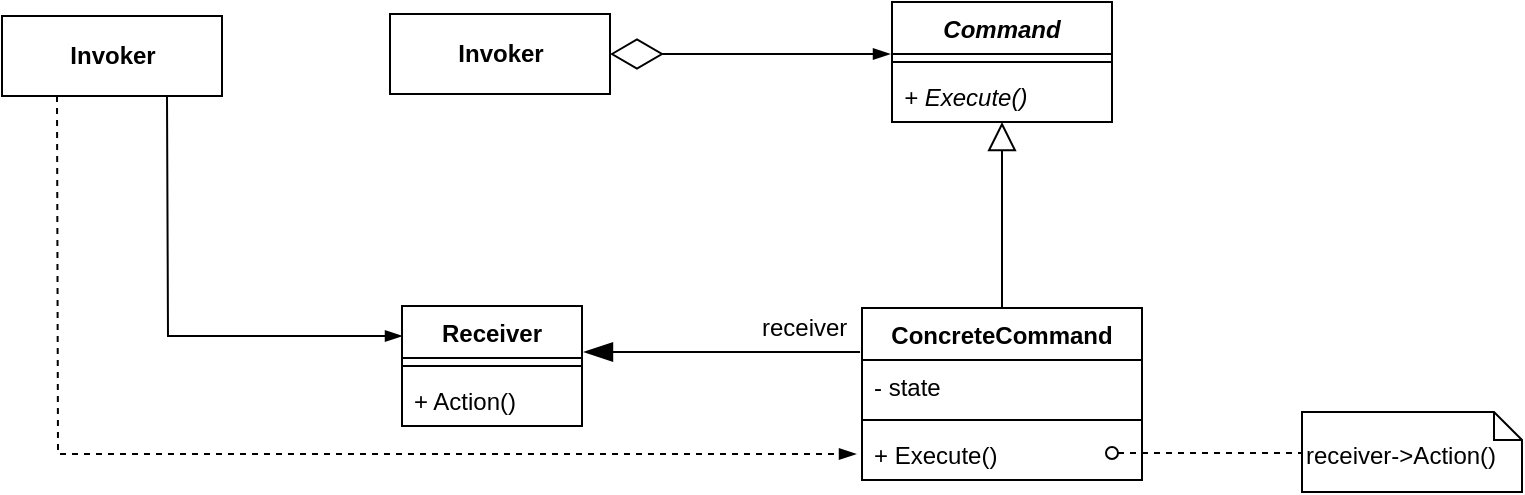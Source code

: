 <mxfile version="12.0.0" type="device" pages="1"><diagram id="bxR4yLjX8zE9Ck2vVnwT" name="Page-1"><mxGraphModel dx="1347" dy="774" grid="1" gridSize="10" guides="1" tooltips="1" connect="1" arrows="1" fold="1" page="1" pageScale="1" pageWidth="1654" pageHeight="1169" math="0" shadow="0"><root><mxCell id="0"/><mxCell id="1" parent="0"/><mxCell id="P4_tjuF_Fyv9hzRBsq0e-20" value="Command" style="swimlane;fontStyle=3;align=center;verticalAlign=top;childLayout=stackLayout;horizontal=1;startSize=26;horizontalStack=0;resizeParent=1;resizeParentMax=0;resizeLast=0;collapsible=1;marginBottom=0;" vertex="1" parent="1"><mxGeometry x="705" y="114" width="110" height="60" as="geometry"/></mxCell><mxCell id="P4_tjuF_Fyv9hzRBsq0e-22" value="" style="line;strokeWidth=1;fillColor=none;align=left;verticalAlign=middle;spacingTop=-1;spacingLeft=3;spacingRight=3;rotatable=0;labelPosition=right;points=[];portConstraint=eastwest;" vertex="1" parent="P4_tjuF_Fyv9hzRBsq0e-20"><mxGeometry y="26" width="110" height="8" as="geometry"/></mxCell><mxCell id="P4_tjuF_Fyv9hzRBsq0e-23" value="+ Execute()" style="text;strokeColor=none;fillColor=none;align=left;verticalAlign=top;spacingLeft=4;spacingRight=4;overflow=hidden;rotatable=0;points=[[0,0.5],[1,0.5]];portConstraint=eastwest;fontStyle=2" vertex="1" parent="P4_tjuF_Fyv9hzRBsq0e-20"><mxGeometry y="34" width="110" height="26" as="geometry"/></mxCell><mxCell id="P4_tjuF_Fyv9hzRBsq0e-30" value="&lt;b&gt;Invoker&lt;/b&gt;" style="html=1;strokeColor=#000000;" vertex="1" parent="1"><mxGeometry x="454" y="120" width="110" height="40" as="geometry"/></mxCell><mxCell id="P4_tjuF_Fyv9hzRBsq0e-36" value="" style="endArrow=blockThin;endFill=1;endSize=12;html=1;exitX=-0.007;exitY=-0.154;exitDx=0;exitDy=0;strokeColor=#000000;entryX=1.011;entryY=0.383;entryDx=0;entryDy=0;entryPerimeter=0;exitPerimeter=0;" edge="1" parent="1" source="P4_tjuF_Fyv9hzRBsq0e-75" target="P4_tjuF_Fyv9hzRBsq0e-68"><mxGeometry width="160" relative="1" as="geometry"><mxPoint x="624" y="490" as="sourcePoint"/><mxPoint x="700" y="134" as="targetPoint"/></mxGeometry></mxCell><mxCell id="P4_tjuF_Fyv9hzRBsq0e-53" value="" style="endArrow=block;endFill=0;endSize=12;html=1;rounded=0;exitX=0.5;exitY=0;exitDx=0;exitDy=0;" edge="1" parent="1"><mxGeometry width="160" relative="1" as="geometry"><mxPoint x="760" y="271" as="sourcePoint"/><mxPoint x="760" y="174" as="targetPoint"/></mxGeometry></mxCell><mxCell id="P4_tjuF_Fyv9hzRBsq0e-68" value="Receiver" style="swimlane;fontStyle=1;align=center;verticalAlign=top;childLayout=stackLayout;horizontal=1;startSize=26;horizontalStack=0;resizeParent=1;resizeParentMax=0;resizeLast=0;collapsible=1;marginBottom=0;" vertex="1" parent="1"><mxGeometry x="460" y="266" width="90" height="60" as="geometry"/></mxCell><mxCell id="P4_tjuF_Fyv9hzRBsq0e-69" value="" style="line;strokeWidth=1;fillColor=none;align=left;verticalAlign=middle;spacingTop=-1;spacingLeft=3;spacingRight=3;rotatable=0;labelPosition=right;points=[];portConstraint=eastwest;" vertex="1" parent="P4_tjuF_Fyv9hzRBsq0e-68"><mxGeometry y="26" width="90" height="8" as="geometry"/></mxCell><mxCell id="P4_tjuF_Fyv9hzRBsq0e-70" value="+ Action()" style="text;strokeColor=none;fillColor=none;align=left;verticalAlign=top;spacingLeft=4;spacingRight=4;overflow=hidden;rotatable=0;points=[[0,0.5],[1,0.5]];portConstraint=eastwest;fontStyle=0" vertex="1" parent="P4_tjuF_Fyv9hzRBsq0e-68"><mxGeometry y="34" width="90" height="26" as="geometry"/></mxCell><mxCell id="P4_tjuF_Fyv9hzRBsq0e-74" value="ConcreteCommand" style="swimlane;fontStyle=1;align=center;verticalAlign=top;childLayout=stackLayout;horizontal=1;startSize=26;horizontalStack=0;resizeParent=1;resizeParentMax=0;resizeLast=0;collapsible=1;marginBottom=0;strokeColor=#000000;" vertex="1" parent="1"><mxGeometry x="690" y="267" width="140" height="86" as="geometry"/></mxCell><mxCell id="P4_tjuF_Fyv9hzRBsq0e-75" value="- state" style="text;strokeColor=none;fillColor=none;align=left;verticalAlign=top;spacingLeft=4;spacingRight=4;overflow=hidden;rotatable=0;points=[[0,0.5],[1,0.5]];portConstraint=eastwest;" vertex="1" parent="P4_tjuF_Fyv9hzRBsq0e-74"><mxGeometry y="26" width="140" height="26" as="geometry"/></mxCell><mxCell id="P4_tjuF_Fyv9hzRBsq0e-76" value="" style="line;strokeWidth=1;fillColor=none;align=left;verticalAlign=middle;spacingTop=-1;spacingLeft=3;spacingRight=3;rotatable=0;labelPosition=right;points=[];portConstraint=eastwest;" vertex="1" parent="P4_tjuF_Fyv9hzRBsq0e-74"><mxGeometry y="52" width="140" height="8" as="geometry"/></mxCell><mxCell id="P4_tjuF_Fyv9hzRBsq0e-77" value="+ Execute()" style="text;strokeColor=none;fillColor=none;align=left;verticalAlign=top;spacingLeft=4;spacingRight=4;overflow=hidden;rotatable=0;points=[[0,0.5],[1,0.5]];portConstraint=eastwest;" vertex="1" parent="P4_tjuF_Fyv9hzRBsq0e-74"><mxGeometry y="60" width="140" height="26" as="geometry"/></mxCell><mxCell id="P4_tjuF_Fyv9hzRBsq0e-78" value="receiver" style="text;html=1;resizable=0;points=[];autosize=1;align=left;verticalAlign=top;spacingTop=-4;" vertex="1" parent="1"><mxGeometry x="638" y="267" width="60" height="20" as="geometry"/></mxCell><mxCell id="P4_tjuF_Fyv9hzRBsq0e-79" value="" style="endArrow=diamondThin;endFill=0;endSize=24;html=1;strokeColor=#000000;entryX=1;entryY=0.5;entryDx=0;entryDy=0;startArrow=blockThin;startFill=1;" edge="1" parent="1" target="P4_tjuF_Fyv9hzRBsq0e-30"><mxGeometry width="160" relative="1" as="geometry"><mxPoint x="704" y="140" as="sourcePoint"/><mxPoint x="614" y="380" as="targetPoint"/></mxGeometry></mxCell><mxCell id="P4_tjuF_Fyv9hzRBsq0e-81" style="edgeStyle=none;rounded=0;orthogonalLoop=1;jettySize=auto;html=1;exitX=0.75;exitY=1;exitDx=0;exitDy=0;entryX=0;entryY=0.25;entryDx=0;entryDy=0;startArrow=none;startFill=0;endArrow=blockThin;endFill=1;strokeColor=#000000;" edge="1" parent="1" source="P4_tjuF_Fyv9hzRBsq0e-80" target="P4_tjuF_Fyv9hzRBsq0e-68"><mxGeometry relative="1" as="geometry"><Array as="points"><mxPoint x="343" y="281"/></Array></mxGeometry></mxCell><mxCell id="P4_tjuF_Fyv9hzRBsq0e-82" style="edgeStyle=none;rounded=0;orthogonalLoop=1;jettySize=auto;html=1;exitX=0.25;exitY=1;exitDx=0;exitDy=0;startArrow=none;startFill=0;endArrow=blockThin;endFill=1;strokeColor=#000000;dashed=1;" edge="1" parent="1" source="P4_tjuF_Fyv9hzRBsq0e-80"><mxGeometry relative="1" as="geometry"><mxPoint x="687" y="340" as="targetPoint"/><Array as="points"><mxPoint x="288" y="340"/></Array></mxGeometry></mxCell><mxCell id="P4_tjuF_Fyv9hzRBsq0e-80" value="&lt;b&gt;Invoker&lt;/b&gt;" style="html=1;strokeColor=#000000;" vertex="1" parent="1"><mxGeometry x="260" y="121" width="110" height="40" as="geometry"/></mxCell><mxCell id="P4_tjuF_Fyv9hzRBsq0e-83" value="" style="endArrow=none;dashed=1;endFill=0;endSize=12;html=1;strokeColor=#000000;startArrow=oval;startFill=0;" edge="1" parent="1"><mxGeometry width="160" relative="1" as="geometry"><mxPoint x="815" y="339.5" as="sourcePoint"/><mxPoint x="915" y="339.5" as="targetPoint"/></mxGeometry></mxCell><mxCell id="P4_tjuF_Fyv9hzRBsq0e-84" value="&lt;br&gt;receiver-&amp;gt;Action()" style="shape=note;whiteSpace=wrap;html=1;size=14;verticalAlign=top;align=left;spacingTop=-6;strokeColor=#000000;" vertex="1" parent="1"><mxGeometry x="910" y="319" width="110" height="40" as="geometry"/></mxCell></root></mxGraphModel></diagram></mxfile>